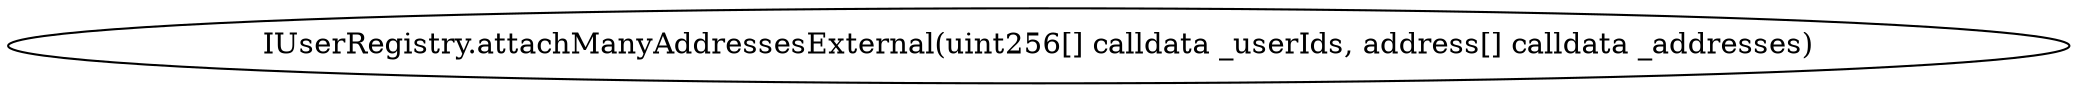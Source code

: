 digraph "" {
	graph [bb="0,0,824.85,36"];
	node [label="\N"];
	"IUserRegistry.attachManyAddressesExternal(uint256[] calldata _userIds, address[] calldata _addresses)"	 [height=0.5,
		pos="412.43,18",
		width=11.456];
}
digraph "" {
	graph [bb="0,0,824.85,36"];
	node [label="\N"];
	"IUserRegistry.attachManyAddressesExternal(uint256[] calldata _userIds, address[] calldata _addresses)"	 [height=0.5,
		pos="412.43,18",
		width=11.456];
}
digraph "" {
	graph [bb="0,0,824.85,36"];
	node [label="\N"];
	"IUserRegistry.attachManyAddressesExternal(uint256[] calldata _userIds, address[] calldata _addresses)"	 [height=0.5,
		pos="412.43,18",
		width=11.456];
}
digraph "" {
	graph [bb="0,0,824.85,36"];
	node [label="\N"];
	"IUserRegistry.attachManyAddressesExternal(uint256[] calldata _userIds, address[] calldata _addresses)"	 [height=0.5,
		pos="412.43,18",
		width=11.456];
}
digraph "" {
	graph [bb="0,0,824.85,36"];
	node [label="\N"];
	"IUserRegistry.attachManyAddressesExternal(uint256[] calldata _userIds, address[] calldata _addresses)"	 [height=0.5,
		pos="412.43,18",
		width=11.456];
}

